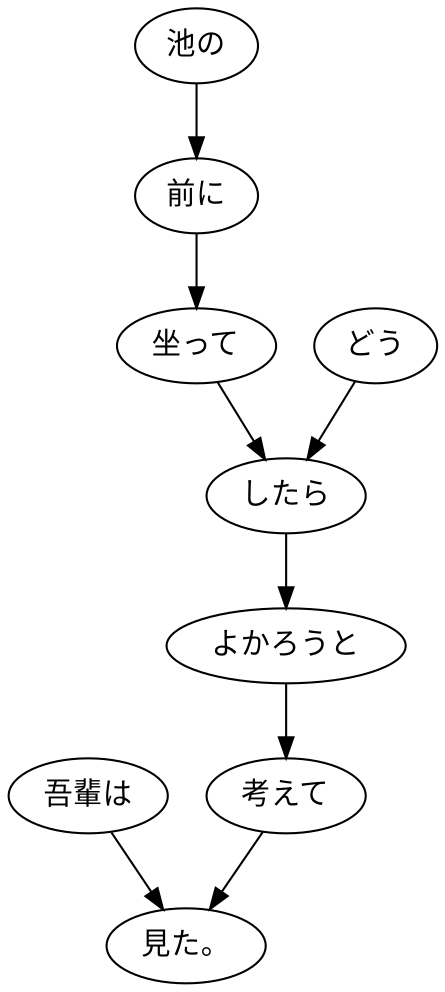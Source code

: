 digraph graph31 {
	node0 [label="吾輩は"];
	node1 [label="池の"];
	node2 [label="前に"];
	node3 [label="坐って"];
	node4 [label="どう"];
	node5 [label="したら"];
	node6 [label="よかろうと"];
	node7 [label="考えて"];
	node8 [label="見た。"];
	node0 -> node8;
	node1 -> node2;
	node2 -> node3;
	node3 -> node5;
	node4 -> node5;
	node5 -> node6;
	node6 -> node7;
	node7 -> node8;
}

